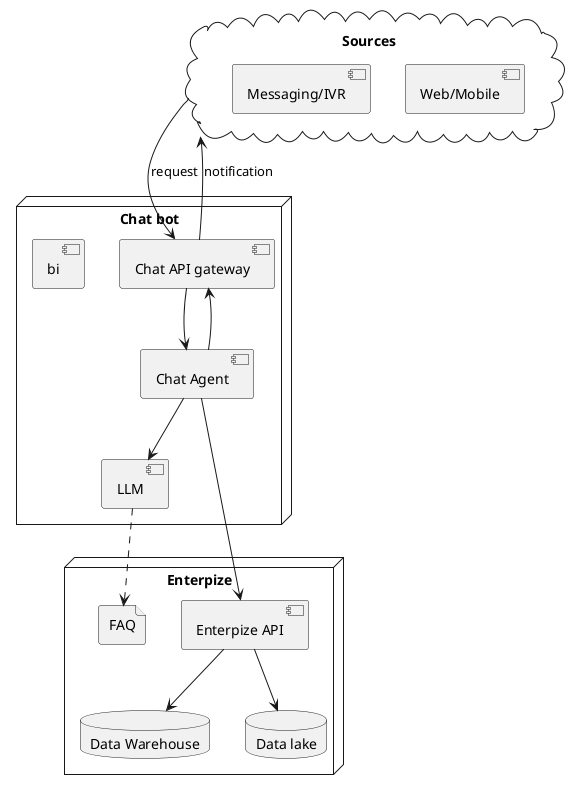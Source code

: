 @startuml
!include <logos/postgresql>
!include <logos/mysql>
!include <logos/google-cloud-platform>
!include <logos/airflow>

!include <cloudinsight/java>
!include <cloudinsight/python>
!include <cloudinsight/bi>
!include <cloudinsight/hdfs>
!include <cloudinsight/file>
!include <cloudinsight/kafka>

cloud "Sources" as source{
 component "Web/Mobile"
 component "Messaging/IVR"
}

node "Chat bot" {
 component "Chat API gateway" as chat_api
 component "Chat Agent" as chat_agent
 chat_api --> chat_agent
 chat_agent --> chat_api
 component "LLM" as llm
 chat_agent --> llm
 component "bi"
}
source --> chat_api : request
chat_api --> source : notification

node "Enterpize" {
 component "Enterpize API" as ent_api
 chat_agent --> ent_api
 database "Data Warehouse" as dw
 ent_api --> dw
 database "Data lake" as dl
 ent_api --> dl
 file "FAQ" as file
 llm ..> file
}
@enduml
